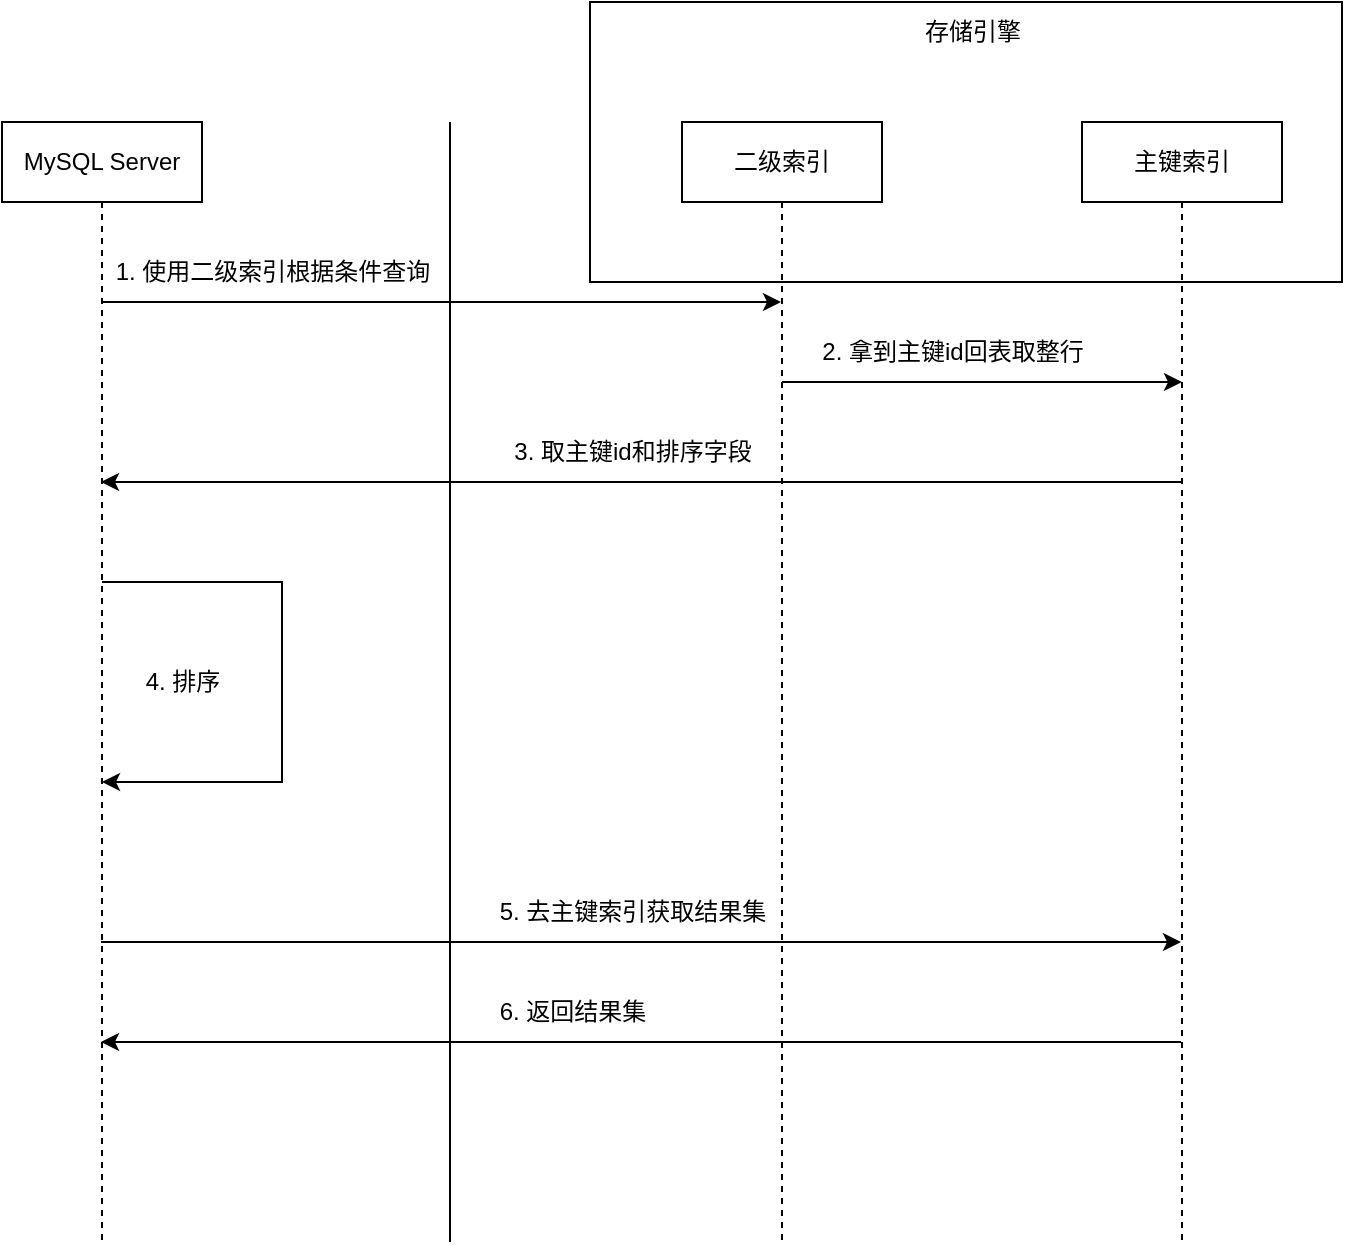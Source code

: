 <mxfile version="20.2.7" type="github">
  <diagram id="gi1u2vlGa0-3R8m2AZVz" name="第 1 页">
    <mxGraphModel dx="1488" dy="907" grid="1" gridSize="10" guides="1" tooltips="1" connect="1" arrows="1" fold="1" page="1" pageScale="1" pageWidth="827" pageHeight="1169" math="0" shadow="0">
      <root>
        <mxCell id="0" />
        <mxCell id="1" parent="0" />
        <mxCell id="RBPp1nCXes4eAJ1BRV3U-18" value="" style="rounded=0;whiteSpace=wrap;html=1;" vertex="1" parent="1">
          <mxGeometry x="354" y="10" width="376" height="140" as="geometry" />
        </mxCell>
        <mxCell id="RBPp1nCXes4eAJ1BRV3U-6" value="MySQL Server" style="shape=umlLifeline;perimeter=lifelinePerimeter;whiteSpace=wrap;html=1;container=1;collapsible=0;recursiveResize=0;outlineConnect=0;" vertex="1" parent="1">
          <mxGeometry x="60" y="70" width="100" height="560" as="geometry" />
        </mxCell>
        <mxCell id="RBPp1nCXes4eAJ1BRV3U-10" value="" style="edgeStyle=none;orthogonalLoop=1;jettySize=auto;html=1;rounded=0;" edge="1" parent="RBPp1nCXes4eAJ1BRV3U-6">
          <mxGeometry width="80" relative="1" as="geometry">
            <mxPoint x="50" y="90" as="sourcePoint" />
            <mxPoint x="389.5" y="90" as="targetPoint" />
            <Array as="points" />
          </mxGeometry>
        </mxCell>
        <mxCell id="RBPp1nCXes4eAJ1BRV3U-16" value="" style="edgeStyle=none;orthogonalLoop=1;jettySize=auto;html=1;rounded=0;" edge="1" parent="RBPp1nCXes4eAJ1BRV3U-6" target="RBPp1nCXes4eAJ1BRV3U-6">
          <mxGeometry width="80" relative="1" as="geometry">
            <mxPoint x="50" y="230" as="sourcePoint" />
            <mxPoint x="140" y="440" as="targetPoint" />
            <Array as="points">
              <mxPoint x="140" y="230" />
              <mxPoint x="140" y="330" />
            </Array>
          </mxGeometry>
        </mxCell>
        <mxCell id="RBPp1nCXes4eAJ1BRV3U-17" value="4. 排序" style="text;html=1;resizable=0;autosize=1;align=center;verticalAlign=middle;points=[];fillColor=none;strokeColor=none;rounded=0;" vertex="1" parent="RBPp1nCXes4eAJ1BRV3U-6">
          <mxGeometry x="60" y="265" width="60" height="30" as="geometry" />
        </mxCell>
        <mxCell id="RBPp1nCXes4eAJ1BRV3U-7" value="二级索引" style="shape=umlLifeline;perimeter=lifelinePerimeter;whiteSpace=wrap;html=1;container=1;collapsible=0;recursiveResize=0;outlineConnect=0;" vertex="1" parent="1">
          <mxGeometry x="400" y="70" width="100" height="560" as="geometry" />
        </mxCell>
        <mxCell id="RBPp1nCXes4eAJ1BRV3U-8" value="主键索引" style="shape=umlLifeline;perimeter=lifelinePerimeter;whiteSpace=wrap;html=1;container=1;collapsible=0;recursiveResize=0;outlineConnect=0;" vertex="1" parent="1">
          <mxGeometry x="600" y="70" width="100" height="560" as="geometry" />
        </mxCell>
        <mxCell id="RBPp1nCXes4eAJ1BRV3U-9" value="" style="line;strokeWidth=1;fillColor=none;align=left;verticalAlign=middle;spacingTop=-1;spacingLeft=3;spacingRight=3;rotatable=0;labelPosition=right;points=[];portConstraint=eastwest;direction=south;" vertex="1" parent="1">
          <mxGeometry x="280" y="70" width="8" height="560" as="geometry" />
        </mxCell>
        <mxCell id="RBPp1nCXes4eAJ1BRV3U-11" value="1. 使用二级索引根据条件查询" style="text;html=1;resizable=0;autosize=1;align=center;verticalAlign=middle;points=[];fillColor=none;strokeColor=none;rounded=0;" vertex="1" parent="1">
          <mxGeometry x="105" y="130" width="180" height="30" as="geometry" />
        </mxCell>
        <mxCell id="RBPp1nCXes4eAJ1BRV3U-12" value="" style="edgeStyle=none;orthogonalLoop=1;jettySize=auto;html=1;rounded=0;" edge="1" parent="1">
          <mxGeometry width="80" relative="1" as="geometry">
            <mxPoint x="450" y="200" as="sourcePoint" />
            <mxPoint x="650" y="200" as="targetPoint" />
            <Array as="points" />
          </mxGeometry>
        </mxCell>
        <mxCell id="RBPp1nCXes4eAJ1BRV3U-13" value="2. 拿到主键id回表取整行" style="text;html=1;resizable=0;autosize=1;align=center;verticalAlign=middle;points=[];fillColor=none;strokeColor=none;rounded=0;" vertex="1" parent="1">
          <mxGeometry x="460" y="170" width="150" height="30" as="geometry" />
        </mxCell>
        <mxCell id="RBPp1nCXes4eAJ1BRV3U-14" value="" style="edgeStyle=none;orthogonalLoop=1;jettySize=auto;html=1;rounded=0;" edge="1" parent="1">
          <mxGeometry width="80" relative="1" as="geometry">
            <mxPoint x="649.5" y="250" as="sourcePoint" />
            <mxPoint x="109.5" y="250" as="targetPoint" />
            <Array as="points" />
          </mxGeometry>
        </mxCell>
        <mxCell id="RBPp1nCXes4eAJ1BRV3U-15" value="3. 取主键id和排序字段" style="text;html=1;resizable=0;autosize=1;align=center;verticalAlign=middle;points=[];fillColor=none;strokeColor=none;rounded=0;" vertex="1" parent="1">
          <mxGeometry x="305" y="220" width="140" height="30" as="geometry" />
        </mxCell>
        <mxCell id="RBPp1nCXes4eAJ1BRV3U-19" value="存储引擎" style="text;html=1;resizable=0;autosize=1;align=center;verticalAlign=middle;points=[];fillColor=none;strokeColor=none;rounded=0;" vertex="1" parent="1">
          <mxGeometry x="510" y="10" width="70" height="30" as="geometry" />
        </mxCell>
        <mxCell id="RBPp1nCXes4eAJ1BRV3U-20" value="" style="edgeStyle=none;orthogonalLoop=1;jettySize=auto;html=1;rounded=0;" edge="1" parent="1">
          <mxGeometry width="80" relative="1" as="geometry">
            <mxPoint x="109.5" y="480" as="sourcePoint" />
            <mxPoint x="649.5" y="480" as="targetPoint" />
            <Array as="points" />
          </mxGeometry>
        </mxCell>
        <mxCell id="RBPp1nCXes4eAJ1BRV3U-21" value="5. 去主键索引获取结果集" style="text;html=1;resizable=0;autosize=1;align=center;verticalAlign=middle;points=[];fillColor=none;strokeColor=none;rounded=0;" vertex="1" parent="1">
          <mxGeometry x="295" y="450" width="160" height="30" as="geometry" />
        </mxCell>
        <mxCell id="RBPp1nCXes4eAJ1BRV3U-22" value="" style="edgeStyle=none;orthogonalLoop=1;jettySize=auto;html=1;rounded=0;" edge="1" parent="1">
          <mxGeometry width="80" relative="1" as="geometry">
            <mxPoint x="649.5" y="530" as="sourcePoint" />
            <mxPoint x="109.5" y="530" as="targetPoint" />
            <Array as="points" />
          </mxGeometry>
        </mxCell>
        <mxCell id="RBPp1nCXes4eAJ1BRV3U-23" value="6. 返回结果集" style="text;html=1;resizable=0;autosize=1;align=center;verticalAlign=middle;points=[];fillColor=none;strokeColor=none;rounded=0;" vertex="1" parent="1">
          <mxGeometry x="295" y="500" width="100" height="30" as="geometry" />
        </mxCell>
      </root>
    </mxGraphModel>
  </diagram>
</mxfile>
